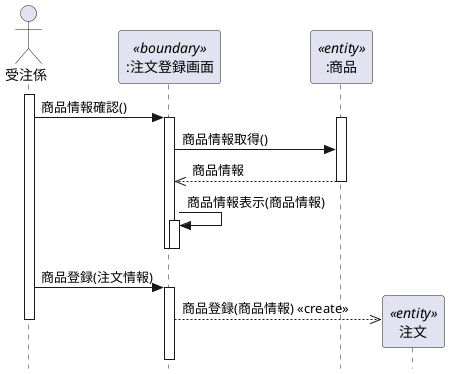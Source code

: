@startuml 商品注文
hide footbox
skinparam style strictuml
Actor 受注係 as taker
participant ":注文登録画面" as order <<boundary>>
participant ":商品" as entity <<entity>>
participant "注文" as reserve <<entity>>

activate taker
taker -> order : 商品情報確認()

activate order
activate entity
order -> entity : 商品情報取得()
order <<-- entity : 商品情報
deactivate entity
order -> order : 商品情報表示(商品情報)
activate order
deactivate order
deactivate order

taker -> order : 商品登録(注文情報)
activate order
create reserve
order -->> reserve : 商品登録(商品情報) <<create>>

deactivate taker

@enduml
